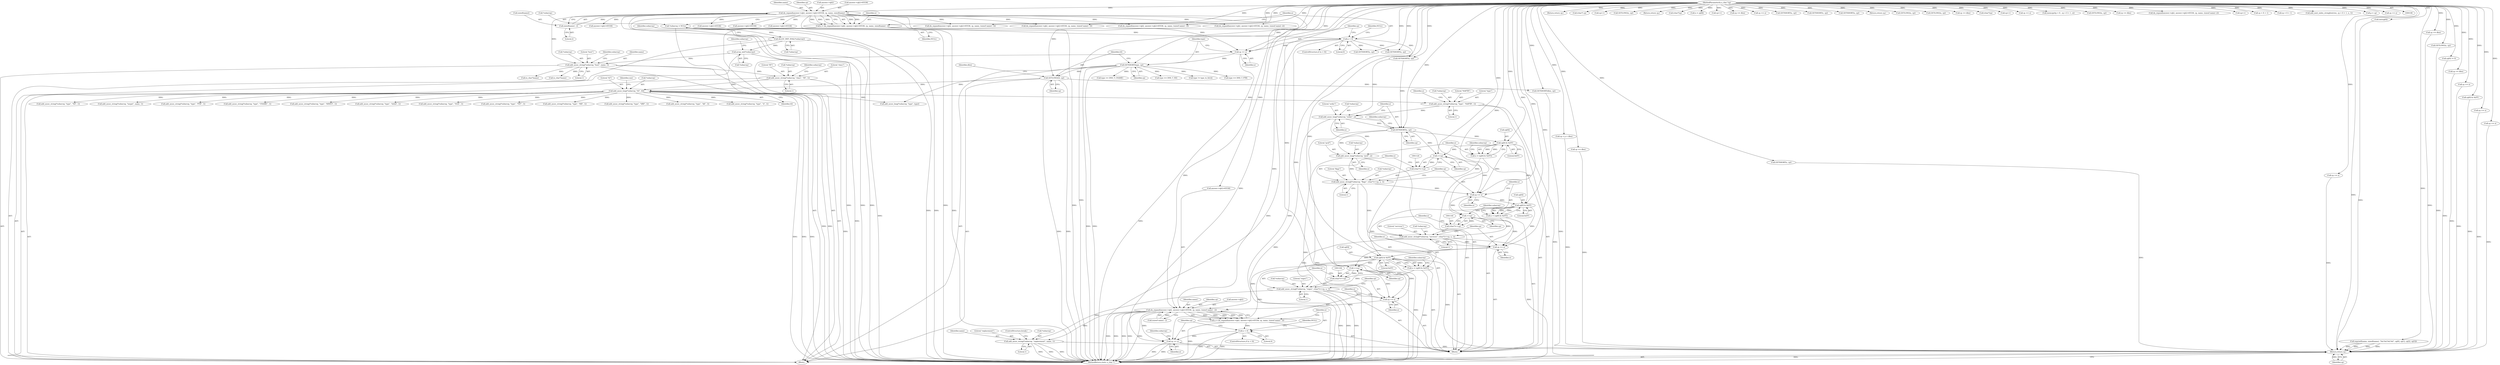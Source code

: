 digraph "0_php-src_b34d7849ed90ced9345f8ea1c59bc8d101c18468@pointer" {
"1001090" [label="(Call,add_assoc_string(*subarray, \"type\", \"NAPTR\", 1))"];
"1000211" [label="(Call,add_assoc_long(*subarray, \"ttl\", ttl))"];
"1000205" [label="(Call,add_assoc_string(*subarray, \"class\", \"IN\", 1))"];
"1000199" [label="(Call,add_assoc_string(*subarray, \"host\", name, 1))"];
"1000196" [label="(Call,array_init(*subarray))"];
"1000193" [label="(Call,ALLOC_INIT_ZVAL(*subarray))"];
"1000130" [label="(Call,*subarray = NULL)"];
"1000136" [label="(Call,dn_expand(answer->qb2, answer->qb2+65536, cp, name, sizeof(name) - 2))"];
"1000107" [label="(MethodParameterIn,u_char *cp)"];
"1000147" [label="(Call,sizeof(name) - 2)"];
"1000164" [label="(Call,GETLONG(ttl, cp))"];
"1000161" [label="(Call,GETSHORT(type, cp))"];
"1000158" [label="(Call,cp += n)"];
"1000152" [label="(Call,n < 0)"];
"1000134" [label="(Call,n = dn_expand(answer->qb2, answer->qb2+65536, cp, name, sizeof(name) - 2))"];
"1001099" [label="(Call,add_assoc_long(*subarray, \"order\", n))"];
"1001104" [label="(Call,GETSHORT(n, cp))"];
"1001107" [label="(Call,add_assoc_long(*subarray, \"pref\", n))"];
"1001119" [label="(Call,add_assoc_stringl(*subarray, \"flags\", (char*)++cp, n, 1))"];
"1001129" [label="(Call,cp += n)"];
"1001134" [label="(Call,cp[0] & 0xFF)"];
"1001132" [label="(Call,n = (cp[0] & 0xFF))"];
"1001139" [label="(Call,add_assoc_stringl(*subarray, \"services\", (char*)++cp, n, 1))"];
"1001149" [label="(Call,cp += n)"];
"1001154" [label="(Call,cp[0] & 0xFF)"];
"1001152" [label="(Call,n = (cp[0] & 0xFF))"];
"1001159" [label="(Call,add_assoc_stringl(*subarray, \"regex\", (char*)++cp, n, 1))"];
"1001169" [label="(Call,cp += n)"];
"1001174" [label="(Call,dn_expand(answer->qb2, answer->qb2+65536, cp, name, (sizeof name) - 2))"];
"1001172" [label="(Call,n = dn_expand(answer->qb2, answer->qb2+65536, cp, name, (sizeof name) - 2))"];
"1001190" [label="(Call,n < 0)"];
"1001196" [label="(Call,cp += n)"];
"1001217" [label="(Return,return cp;)"];
"1001199" [label="(Call,add_assoc_string(*subarray, \"replacement\", name, 1))"];
"1001165" [label="(Call,++cp)"];
"1001163" [label="(Call,(char*)++cp)"];
"1001145" [label="(Call,++cp)"];
"1001143" [label="(Call,(char*)++cp)"];
"1001114" [label="(Call,cp[0] & 0xFF)"];
"1001112" [label="(Call,n = (cp[0] & 0xFF))"];
"1001125" [label="(Call,++cp)"];
"1001123" [label="(Call,(char*)++cp)"];
"1000204" [label="(Literal,1)"];
"1000161" [label="(Call,GETSHORT(type, cp))"];
"1001135" [label="(Call,cp[0])"];
"1000191" [label="(Return,return cp;)"];
"1001159" [label="(Call,add_assoc_stringl(*subarray, \"regex\", (char*)++cp, n, 1))"];
"1000217" [label="(Identifier,raw)"];
"1000284" [label="(Call,GETSHORT(n, cp))"];
"1001119" [label="(Call,add_assoc_stringl(*subarray, \"flags\", (char*)++cp, n, 1))"];
"1000758" [label="(Call,(int)cp[0])"];
"1000153" [label="(Identifier,n)"];
"1000194" [label="(Call,*subarray)"];
"1001213" [label="(Call,cp += dlen)"];
"1001103" [label="(Identifier,n)"];
"1000198" [label="(Identifier,subarray)"];
"1000146" [label="(Identifier,name)"];
"1001097" [label="(Identifier,n)"];
"1000150" [label="(Literal,2)"];
"1001184" [label="(Identifier,name)"];
"1000228" [label="(Call,(char*) cp)"];
"1001132" [label="(Call,n = (cp[0] & 0xFF))"];
"1000145" [label="(Identifier,cp)"];
"1001151" [label="(Identifier,n)"];
"1001217" [label="(Return,return cp;)"];
"1001219" [label="(MethodReturn,static u_char *)"];
"1001148" [label="(Literal,1)"];
"1001191" [label="(Identifier,n)"];
"1000154" [label="(Literal,0)"];
"1001099" [label="(Call,add_assoc_long(*subarray, \"order\", n))"];
"1000151" [label="(ControlStructure,if (n < 0))"];
"1000523" [label="(Call,dn_expand(answer->qb2, answer->qb2+65536, cp, name, (sizeof name) -2))"];
"1001141" [label="(Identifier,subarray)"];
"1001106" [label="(Identifier,cp)"];
"1001091" [label="(Call,*subarray)"];
"1000375" [label="(Call,cp++)"];
"1000147" [label="(Call,sizeof(name) - 2)"];
"1000420" [label="(Call,add_assoc_string(*subarray, \"type\", \"TXT\", 1))"];
"1000619" [label="(Call,GETLONG(n, cp))"];
"1000802" [label="(Call,cp[0] != 0)"];
"1000527" [label="(Call,answer->qb2+65536)"];
"1001166" [label="(Identifier,cp)"];
"1000278" [label="(Call,add_assoc_string(*subarray, \"type\", \"MX\", 1))"];
"1000206" [label="(Call,*subarray)"];
"1001199" [label="(Call,add_assoc_string(*subarray, \"replacement\", name, 1))"];
"1001163" [label="(Call,(char*)++cp)"];
"1000603" [label="(Call,GETLONG(n, cp))"];
"1001025" [label="(Call,add_assoc_string(*subarray, \"type\", \"SRV\", 1))"];
"1000491" [label="(Call,cp += dlen)"];
"1001131" [label="(Identifier,n)"];
"1000133" [label="(Identifier,NULL)"];
"1000406" [label="(Call,cp += n)"];
"1000213" [label="(Identifier,subarray)"];
"1000137" [label="(Call,answer->qb2)"];
"1001102" [label="(Literal,\"order\")"];
"1000238" [label="(Return,return cp;)"];
"1000381" [label="(Call,(char*)cp)"];
"1001189" [label="(ControlStructure,if (n < 0))"];
"1000165" [label="(Identifier,ttl)"];
"1000159" [label="(Identifier,cp)"];
"1001167" [label="(Identifier,n)"];
"1001190" [label="(Call,n < 0)"];
"1000749" [label="(Call,add_assoc_string(*subarray, \"type\", \"A6\", 1))"];
"1001115" [label="(Call,cp[0])"];
"1000244" [label="(Call,add_assoc_string(*subarray, \"type\", \"A\", 1))"];
"1000202" [label="(Literal,\"host\")"];
"1001096" [label="(Call,GETSHORT(n, cp))"];
"1000193" [label="(Call,ALLOC_INIT_ZVAL(*subarray))"];
"1000219" [label="(Call,add_assoc_long(*subarray, \"type\", type))"];
"1001133" [label="(Identifier,n)"];
"1001100" [label="(Call,*subarray)"];
"1000306" [label="(Call,type == DNS_T_NS)"];
"1001130" [label="(Identifier,cp)"];
"1001140" [label="(Call,*subarray)"];
"1000334" [label="(Call,answer->qb2+65536)"];
"1001114" [label="(Call,cp[0] & 0xFF)"];
"1001134" [label="(Call,cp[0] & 0xFF)"];
"1001128" [label="(Literal,1)"];
"1001162" [label="(Literal,\"regex\")"];
"1001118" [label="(Literal,0xFF)"];
"1000207" [label="(Identifier,subarray)"];
"1000441" [label="(Call,n = cp[ll])"];
"1000395" [label="(Call,cp++)"];
"1001031" [label="(Call,GETSHORT(n, cp))"];
"1000167" [label="(Call,GETSHORT(dlen, cp))"];
"1000188" [label="(Call,cp += dlen)"];
"1001158" [label="(Literal,0xFF)"];
"1000996" [label="(Call,answer->qb2+65536)"];
"1001149" [label="(Call,cp += n)"];
"1000199" [label="(Call,add_assoc_string(*subarray, \"host\", name, 1))"];
"1000830" [label="(Call,cp[0] & 0xFF)"];
"1001200" [label="(Call,*subarray)"];
"1001145" [label="(Call,++cp)"];
"1000545" [label="(Call,cp += n)"];
"1001204" [label="(Literal,1)"];
"1000242" [label="(Block,)"];
"1001090" [label="(Call,add_assoc_string(*subarray, \"type\", \"NAPTR\", 1))"];
"1001126" [label="(Identifier,cp)"];
"1001154" [label="(Call,cp[0] & 0xFF)"];
"1001172" [label="(Call,n = dn_expand(answer->qb2, answer->qb2+65536, cp, name, (sizeof name) - 2))"];
"1001139" [label="(Call,add_assoc_stringl(*subarray, \"services\", (char*)++cp, n, 1))"];
"1001203" [label="(Identifier,name)"];
"1000352" [label="(Call,cp += n)"];
"1000208" [label="(Literal,\"class\")"];
"1000215" [label="(Identifier,ttl)"];
"1001047" [label="(Call,GETSHORT(n, cp))"];
"1000175" [label="(Call,type != type_to_fetch)"];
"1000166" [label="(Identifier,cp)"];
"1000889" [label="(Call,GETSHORT(s, cp))"];
"1000212" [label="(Call,*subarray)"];
"1000196" [label="(Call,array_init(*subarray))"];
"1001201" [label="(Identifier,subarray)"];
"1001198" [label="(Identifier,n)"];
"1001094" [label="(Literal,\"NAPTR\")"];
"1001039" [label="(Call,GETSHORT(n, cp))"];
"1000160" [label="(Identifier,n)"];
"1001108" [label="(Call,*subarray)"];
"1001147" [label="(Identifier,n)"];
"1001155" [label="(Call,cp[0])"];
"1001122" [label="(Literal,\"flags\")"];
"1001160" [label="(Call,*subarray)"];
"1000182" [label="(Return,return cp;)"];
"1001107" [label="(Call,add_assoc_long(*subarray, \"pref\", n))"];
"1001113" [label="(Identifier,n)"];
"1000595" [label="(Call,GETLONG(n, cp))"];
"1001061" [label="(Call,answer->qb2+65536)"];
"1001057" [label="(Call,dn_expand(answer->qb2, answer->qb2+65536, cp, name, (sizeof name) - 2))"];
"1000611" [label="(Call,GETLONG(n, cp))"];
"1001079" [label="(Call,cp += n)"];
"1001161" [label="(Identifier,subarray)"];
"1001121" [label="(Identifier,subarray)"];
"1000179" [label="(Call,cp += dlen)"];
"1000310" [label="(Call,add_assoc_string(*subarray, \"type\", \"NS\", 1))"];
"1000250" [label="(Call,snprintf(name, sizeof(name), \"%d.%d.%d.%d\", cp[0], cp[1], cp[2], cp[3]))"];
"1000355" [label="(Call,add_assoc_string(*subarray, \"target\", name, 1))"];
"1000214" [label="(Literal,\"ttl\")"];
"1001168" [label="(Literal,1)"];
"1001146" [label="(Identifier,cp)"];
"1001112" [label="(Call,n = (cp[0] & 0xFF))"];
"1000205" [label="(Call,add_assoc_string(*subarray, \"class\", \"IN\", 1))"];
"1000330" [label="(Call,dn_expand(answer->qb2, answer->qb2+65536, cp, name, (sizeof name) - 2))"];
"1001138" [label="(Literal,0xFF)"];
"1000401" [label="(Call,(char*)cp)"];
"1000764" [label="(Call,cp++)"];
"1000211" [label="(Call,add_assoc_long(*subarray, \"ttl\", ttl))"];
"1000148" [label="(Call,sizeof(name))"];
"1000113" [label="(Block,)"];
"1000162" [label="(Identifier,type)"];
"1000578" [label="(Call,cp += n)"];
"1000318" [label="(Call,type == DNS_T_PTR)"];
"1001143" [label="(Call,(char*)++cp)"];
"1001093" [label="(Literal,\"type\")"];
"1001202" [label="(Literal,\"replacement\")"];
"1000460" [label="(Call,memcpy(tp + ll , cp + ll + 1, n))"];
"1000984" [label="(Call,cp < p + dlen)"];
"1000587" [label="(Call,GETLONG(n, cp))"];
"1000294" [label="(Call,type == DNS_T_CNAME)"];
"1001129" [label="(Call,cp += n)"];
"1001171" [label="(Identifier,n)"];
"1000322" [label="(Call,add_assoc_string(*subarray, \"type\", \"PTR\", 1))"];
"1000235" [label="(Call,cp += dlen)"];
"1001153" [label="(Identifier,n)"];
"1000107" [label="(MethodParameterIn,u_char *cp)"];
"1001142" [label="(Literal,\"services\")"];
"1000135" [label="(Identifier,n)"];
"1000197" [label="(Call,*subarray)"];
"1001173" [label="(Identifier,n)"];
"1000164" [label="(Call,GETLONG(ttl, cp))"];
"1001105" [label="(Identifier,n)"];
"1000556" [label="(Call,dn_expand(answer->qb2, answer->qb2+65536, cp, name, (sizeof name) -2))"];
"1000210" [label="(Literal,1)"];
"1001110" [label="(Literal,\"pref\")"];
"1000992" [label="(Call,dn_expand(answer->qb2, answer->qb2+65536, cp, name, (sizeof name) - 2))"];
"1000273" [label="(Call,cp += dlen)"];
"1000203" [label="(Identifier,name)"];
"1000201" [label="(Identifier,subarray)"];
"1000773" [label="(Call,(u_char*)name)"];
"1001178" [label="(Call,answer->qb2+65536)"];
"1000163" [label="(Identifier,cp)"];
"1000873" [label="(Call,cp++)"];
"1000157" [label="(Identifier,NULL)"];
"1001150" [label="(Identifier,cp)"];
"1001109" [label="(Identifier,subarray)"];
"1001123" [label="(Call,(char*)++cp)"];
"1000472" [label="(Call,cp + ll + 1)"];
"1000136" [label="(Call,dn_expand(answer->qb2, answer->qb2+65536, cp, name, sizeof(name) - 2))"];
"1000644" [label="(Call,GETSHORT(s, cp))"];
"1001104" [label="(Call,GETSHORT(n, cp))"];
"1001014" [label="(Call,cp += n)"];
"1001218" [label="(Identifier,cp)"];
"1000158" [label="(Call,cp += n)"];
"1000298" [label="(Call,add_assoc_string(*subarray, \"type\", \"CNAME\", 1))"];
"1001183" [label="(Identifier,cp)"];
"1000200" [label="(Call,*subarray)"];
"1000152" [label="(Call,n < 0)"];
"1001205" [label="(ControlStructure,break;)"];
"1000209" [label="(Literal,\"IN\")"];
"1001152" [label="(Call,n = (cp[0] & 0xFF))"];
"1001127" [label="(Identifier,n)"];
"1000464" [label="(Call,cp + ll + 1)"];
"1000470" [label="(Call,add_next_index_stringl(entries, cp + ll + 1, n, 1))"];
"1001165" [label="(Call,++cp)"];
"1000363" [label="(Call,add_assoc_string(*subarray, \"type\", \"HINFO\", 1))"];
"1001111" [label="(Identifier,n)"];
"1001095" [label="(Literal,1)"];
"1001174" [label="(Call,dn_expand(answer->qb2, answer->qb2+65536, cp, name, (sizeof name) - 2))"];
"1001195" [label="(Identifier,NULL)"];
"1000746" [label="(Call,p = cp)"];
"1001170" [label="(Identifier,cp)"];
"1001120" [label="(Call,*subarray)"];
"1000386" [label="(Call,cp += n)"];
"1000130" [label="(Call,*subarray = NULL)"];
"1001169" [label="(Call,cp += n)"];
"1000140" [label="(Call,answer->qb2+65536)"];
"1001125" [label="(Call,++cp)"];
"1000134" [label="(Call,n = dn_expand(answer->qb2, answer->qb2+65536, cp, name, sizeof(name) - 2))"];
"1001175" [label="(Call,answer->qb2)"];
"1000732" [label="(Call,add_assoc_string(*subarray, \"type\", \"AAAA\", 1))"];
"1001192" [label="(Literal,0)"];
"1000515" [label="(Call,add_assoc_string(*subarray, \"type\", \"SOA\", 1))"];
"1001196" [label="(Call,cp += n)"];
"1000168" [label="(Identifier,dlen)"];
"1001197" [label="(Identifier,cp)"];
"1001185" [label="(Call,(sizeof name) - 2)"];
"1000631" [label="(Call,(u_char*)name)"];
"1000131" [label="(Call,*subarray)"];
"1001090" -> "1000242"  [label="AST: "];
"1001090" -> "1001095"  [label="CFG: "];
"1001091" -> "1001090"  [label="AST: "];
"1001093" -> "1001090"  [label="AST: "];
"1001094" -> "1001090"  [label="AST: "];
"1001095" -> "1001090"  [label="AST: "];
"1001097" -> "1001090"  [label="CFG: "];
"1001090" -> "1001219"  [label="DDG: "];
"1000211" -> "1001090"  [label="DDG: "];
"1001090" -> "1001099"  [label="DDG: "];
"1000211" -> "1000113"  [label="AST: "];
"1000211" -> "1000215"  [label="CFG: "];
"1000212" -> "1000211"  [label="AST: "];
"1000214" -> "1000211"  [label="AST: "];
"1000215" -> "1000211"  [label="AST: "];
"1000217" -> "1000211"  [label="CFG: "];
"1000211" -> "1001219"  [label="DDG: "];
"1000211" -> "1001219"  [label="DDG: "];
"1000211" -> "1001219"  [label="DDG: "];
"1000205" -> "1000211"  [label="DDG: "];
"1000164" -> "1000211"  [label="DDG: "];
"1000211" -> "1000219"  [label="DDG: "];
"1000211" -> "1000244"  [label="DDG: "];
"1000211" -> "1000278"  [label="DDG: "];
"1000211" -> "1000298"  [label="DDG: "];
"1000211" -> "1000310"  [label="DDG: "];
"1000211" -> "1000322"  [label="DDG: "];
"1000211" -> "1000355"  [label="DDG: "];
"1000211" -> "1000363"  [label="DDG: "];
"1000211" -> "1000420"  [label="DDG: "];
"1000211" -> "1000515"  [label="DDG: "];
"1000211" -> "1000732"  [label="DDG: "];
"1000211" -> "1000749"  [label="DDG: "];
"1000211" -> "1001025"  [label="DDG: "];
"1000205" -> "1000113"  [label="AST: "];
"1000205" -> "1000210"  [label="CFG: "];
"1000206" -> "1000205"  [label="AST: "];
"1000208" -> "1000205"  [label="AST: "];
"1000209" -> "1000205"  [label="AST: "];
"1000210" -> "1000205"  [label="AST: "];
"1000213" -> "1000205"  [label="CFG: "];
"1000205" -> "1001219"  [label="DDG: "];
"1000199" -> "1000205"  [label="DDG: "];
"1000199" -> "1000113"  [label="AST: "];
"1000199" -> "1000204"  [label="CFG: "];
"1000200" -> "1000199"  [label="AST: "];
"1000202" -> "1000199"  [label="AST: "];
"1000203" -> "1000199"  [label="AST: "];
"1000204" -> "1000199"  [label="AST: "];
"1000207" -> "1000199"  [label="CFG: "];
"1000199" -> "1001219"  [label="DDG: "];
"1000199" -> "1001219"  [label="DDG: "];
"1000196" -> "1000199"  [label="DDG: "];
"1000136" -> "1000199"  [label="DDG: "];
"1000199" -> "1000631"  [label="DDG: "];
"1000199" -> "1000773"  [label="DDG: "];
"1000196" -> "1000113"  [label="AST: "];
"1000196" -> "1000197"  [label="CFG: "];
"1000197" -> "1000196"  [label="AST: "];
"1000201" -> "1000196"  [label="CFG: "];
"1000196" -> "1001219"  [label="DDG: "];
"1000193" -> "1000196"  [label="DDG: "];
"1000193" -> "1000113"  [label="AST: "];
"1000193" -> "1000194"  [label="CFG: "];
"1000194" -> "1000193"  [label="AST: "];
"1000198" -> "1000193"  [label="CFG: "];
"1000193" -> "1001219"  [label="DDG: "];
"1000130" -> "1000193"  [label="DDG: "];
"1000130" -> "1000113"  [label="AST: "];
"1000130" -> "1000133"  [label="CFG: "];
"1000131" -> "1000130"  [label="AST: "];
"1000133" -> "1000130"  [label="AST: "];
"1000135" -> "1000130"  [label="CFG: "];
"1000130" -> "1001219"  [label="DDG: "];
"1000130" -> "1001219"  [label="DDG: "];
"1000136" -> "1000134"  [label="AST: "];
"1000136" -> "1000147"  [label="CFG: "];
"1000137" -> "1000136"  [label="AST: "];
"1000140" -> "1000136"  [label="AST: "];
"1000145" -> "1000136"  [label="AST: "];
"1000146" -> "1000136"  [label="AST: "];
"1000147" -> "1000136"  [label="AST: "];
"1000134" -> "1000136"  [label="CFG: "];
"1000136" -> "1001219"  [label="DDG: "];
"1000136" -> "1001219"  [label="DDG: "];
"1000136" -> "1001219"  [label="DDG: "];
"1000136" -> "1001219"  [label="DDG: "];
"1000136" -> "1001219"  [label="DDG: "];
"1000136" -> "1000134"  [label="DDG: "];
"1000136" -> "1000134"  [label="DDG: "];
"1000136" -> "1000134"  [label="DDG: "];
"1000136" -> "1000134"  [label="DDG: "];
"1000136" -> "1000134"  [label="DDG: "];
"1000107" -> "1000136"  [label="DDG: "];
"1000147" -> "1000136"  [label="DDG: "];
"1000136" -> "1000158"  [label="DDG: "];
"1000136" -> "1000330"  [label="DDG: "];
"1000136" -> "1000334"  [label="DDG: "];
"1000136" -> "1000523"  [label="DDG: "];
"1000136" -> "1000527"  [label="DDG: "];
"1000136" -> "1000992"  [label="DDG: "];
"1000136" -> "1000996"  [label="DDG: "];
"1000136" -> "1001057"  [label="DDG: "];
"1000136" -> "1001061"  [label="DDG: "];
"1000136" -> "1001174"  [label="DDG: "];
"1000136" -> "1001178"  [label="DDG: "];
"1000107" -> "1000106"  [label="AST: "];
"1000107" -> "1001219"  [label="DDG: "];
"1000107" -> "1000158"  [label="DDG: "];
"1000107" -> "1000161"  [label="DDG: "];
"1000107" -> "1000164"  [label="DDG: "];
"1000107" -> "1000167"  [label="DDG: "];
"1000107" -> "1000179"  [label="DDG: "];
"1000107" -> "1000182"  [label="DDG: "];
"1000107" -> "1000188"  [label="DDG: "];
"1000107" -> "1000191"  [label="DDG: "];
"1000107" -> "1000228"  [label="DDG: "];
"1000107" -> "1000235"  [label="DDG: "];
"1000107" -> "1000238"  [label="DDG: "];
"1000107" -> "1000250"  [label="DDG: "];
"1000107" -> "1000273"  [label="DDG: "];
"1000107" -> "1000284"  [label="DDG: "];
"1000107" -> "1000330"  [label="DDG: "];
"1000107" -> "1000352"  [label="DDG: "];
"1000107" -> "1000375"  [label="DDG: "];
"1000107" -> "1000381"  [label="DDG: "];
"1000107" -> "1000386"  [label="DDG: "];
"1000107" -> "1000395"  [label="DDG: "];
"1000107" -> "1000401"  [label="DDG: "];
"1000107" -> "1000406"  [label="DDG: "];
"1000107" -> "1000441"  [label="DDG: "];
"1000107" -> "1000460"  [label="DDG: "];
"1000107" -> "1000464"  [label="DDG: "];
"1000107" -> "1000470"  [label="DDG: "];
"1000107" -> "1000472"  [label="DDG: "];
"1000107" -> "1000491"  [label="DDG: "];
"1000107" -> "1000523"  [label="DDG: "];
"1000107" -> "1000545"  [label="DDG: "];
"1000107" -> "1000556"  [label="DDG: "];
"1000107" -> "1000578"  [label="DDG: "];
"1000107" -> "1000587"  [label="DDG: "];
"1000107" -> "1000595"  [label="DDG: "];
"1000107" -> "1000603"  [label="DDG: "];
"1000107" -> "1000611"  [label="DDG: "];
"1000107" -> "1000619"  [label="DDG: "];
"1000107" -> "1000644"  [label="DDG: "];
"1000107" -> "1000746"  [label="DDG: "];
"1000107" -> "1000758"  [label="DDG: "];
"1000107" -> "1000764"  [label="DDG: "];
"1000107" -> "1000802"  [label="DDG: "];
"1000107" -> "1000830"  [label="DDG: "];
"1000107" -> "1000873"  [label="DDG: "];
"1000107" -> "1000889"  [label="DDG: "];
"1000107" -> "1000984"  [label="DDG: "];
"1000107" -> "1000992"  [label="DDG: "];
"1000107" -> "1001014"  [label="DDG: "];
"1000107" -> "1001031"  [label="DDG: "];
"1000107" -> "1001039"  [label="DDG: "];
"1000107" -> "1001047"  [label="DDG: "];
"1000107" -> "1001057"  [label="DDG: "];
"1000107" -> "1001079"  [label="DDG: "];
"1000107" -> "1001096"  [label="DDG: "];
"1000107" -> "1001104"  [label="DDG: "];
"1000107" -> "1001114"  [label="DDG: "];
"1000107" -> "1001125"  [label="DDG: "];
"1000107" -> "1001129"  [label="DDG: "];
"1000107" -> "1001134"  [label="DDG: "];
"1000107" -> "1001145"  [label="DDG: "];
"1000107" -> "1001149"  [label="DDG: "];
"1000107" -> "1001154"  [label="DDG: "];
"1000107" -> "1001165"  [label="DDG: "];
"1000107" -> "1001169"  [label="DDG: "];
"1000107" -> "1001174"  [label="DDG: "];
"1000107" -> "1001196"  [label="DDG: "];
"1000107" -> "1001213"  [label="DDG: "];
"1000107" -> "1001217"  [label="DDG: "];
"1000147" -> "1000150"  [label="CFG: "];
"1000148" -> "1000147"  [label="AST: "];
"1000150" -> "1000147"  [label="AST: "];
"1000164" -> "1000113"  [label="AST: "];
"1000164" -> "1000166"  [label="CFG: "];
"1000165" -> "1000164"  [label="AST: "];
"1000166" -> "1000164"  [label="AST: "];
"1000168" -> "1000164"  [label="CFG: "];
"1000164" -> "1001219"  [label="DDG: "];
"1000164" -> "1001219"  [label="DDG: "];
"1000161" -> "1000164"  [label="DDG: "];
"1000164" -> "1000167"  [label="DDG: "];
"1000161" -> "1000113"  [label="AST: "];
"1000161" -> "1000163"  [label="CFG: "];
"1000162" -> "1000161"  [label="AST: "];
"1000163" -> "1000161"  [label="AST: "];
"1000165" -> "1000161"  [label="CFG: "];
"1000161" -> "1001219"  [label="DDG: "];
"1000161" -> "1001219"  [label="DDG: "];
"1000158" -> "1000161"  [label="DDG: "];
"1000161" -> "1000175"  [label="DDG: "];
"1000161" -> "1000219"  [label="DDG: "];
"1000161" -> "1000294"  [label="DDG: "];
"1000161" -> "1000306"  [label="DDG: "];
"1000161" -> "1000318"  [label="DDG: "];
"1000158" -> "1000113"  [label="AST: "];
"1000158" -> "1000160"  [label="CFG: "];
"1000159" -> "1000158"  [label="AST: "];
"1000160" -> "1000158"  [label="AST: "];
"1000162" -> "1000158"  [label="CFG: "];
"1000158" -> "1001219"  [label="DDG: "];
"1000152" -> "1000158"  [label="DDG: "];
"1000152" -> "1000151"  [label="AST: "];
"1000152" -> "1000154"  [label="CFG: "];
"1000153" -> "1000152"  [label="AST: "];
"1000154" -> "1000152"  [label="AST: "];
"1000157" -> "1000152"  [label="CFG: "];
"1000159" -> "1000152"  [label="CFG: "];
"1000152" -> "1001219"  [label="DDG: "];
"1000152" -> "1001219"  [label="DDG: "];
"1000134" -> "1000152"  [label="DDG: "];
"1000152" -> "1000284"  [label="DDG: "];
"1000152" -> "1001031"  [label="DDG: "];
"1000152" -> "1001096"  [label="DDG: "];
"1000134" -> "1000113"  [label="AST: "];
"1000135" -> "1000134"  [label="AST: "];
"1000153" -> "1000134"  [label="CFG: "];
"1000134" -> "1001219"  [label="DDG: "];
"1001099" -> "1000242"  [label="AST: "];
"1001099" -> "1001103"  [label="CFG: "];
"1001100" -> "1001099"  [label="AST: "];
"1001102" -> "1001099"  [label="AST: "];
"1001103" -> "1001099"  [label="AST: "];
"1001105" -> "1001099"  [label="CFG: "];
"1001099" -> "1001219"  [label="DDG: "];
"1001096" -> "1001099"  [label="DDG: "];
"1001099" -> "1001104"  [label="DDG: "];
"1001099" -> "1001107"  [label="DDG: "];
"1001104" -> "1000242"  [label="AST: "];
"1001104" -> "1001106"  [label="CFG: "];
"1001105" -> "1001104"  [label="AST: "];
"1001106" -> "1001104"  [label="AST: "];
"1001109" -> "1001104"  [label="CFG: "];
"1001104" -> "1001219"  [label="DDG: "];
"1001096" -> "1001104"  [label="DDG: "];
"1001104" -> "1001107"  [label="DDG: "];
"1001104" -> "1001114"  [label="DDG: "];
"1001104" -> "1001125"  [label="DDG: "];
"1001107" -> "1000242"  [label="AST: "];
"1001107" -> "1001111"  [label="CFG: "];
"1001108" -> "1001107"  [label="AST: "];
"1001110" -> "1001107"  [label="AST: "];
"1001111" -> "1001107"  [label="AST: "];
"1001113" -> "1001107"  [label="CFG: "];
"1001107" -> "1001219"  [label="DDG: "];
"1001107" -> "1001119"  [label="DDG: "];
"1001119" -> "1000242"  [label="AST: "];
"1001119" -> "1001128"  [label="CFG: "];
"1001120" -> "1001119"  [label="AST: "];
"1001122" -> "1001119"  [label="AST: "];
"1001123" -> "1001119"  [label="AST: "];
"1001127" -> "1001119"  [label="AST: "];
"1001128" -> "1001119"  [label="AST: "];
"1001130" -> "1001119"  [label="CFG: "];
"1001119" -> "1001219"  [label="DDG: "];
"1001112" -> "1001119"  [label="DDG: "];
"1001119" -> "1001129"  [label="DDG: "];
"1001119" -> "1001139"  [label="DDG: "];
"1001129" -> "1000242"  [label="AST: "];
"1001129" -> "1001131"  [label="CFG: "];
"1001130" -> "1001129"  [label="AST: "];
"1001131" -> "1001129"  [label="AST: "];
"1001133" -> "1001129"  [label="CFG: "];
"1001114" -> "1001129"  [label="DDG: "];
"1001125" -> "1001129"  [label="DDG: "];
"1001129" -> "1001134"  [label="DDG: "];
"1001129" -> "1001145"  [label="DDG: "];
"1001134" -> "1001132"  [label="AST: "];
"1001134" -> "1001138"  [label="CFG: "];
"1001135" -> "1001134"  [label="AST: "];
"1001138" -> "1001134"  [label="AST: "];
"1001132" -> "1001134"  [label="CFG: "];
"1001134" -> "1001132"  [label="DDG: "];
"1001134" -> "1001132"  [label="DDG: "];
"1001114" -> "1001134"  [label="DDG: "];
"1001134" -> "1001145"  [label="DDG: "];
"1001134" -> "1001149"  [label="DDG: "];
"1001134" -> "1001154"  [label="DDG: "];
"1001132" -> "1000242"  [label="AST: "];
"1001133" -> "1001132"  [label="AST: "];
"1001141" -> "1001132"  [label="CFG: "];
"1001132" -> "1001139"  [label="DDG: "];
"1001139" -> "1000242"  [label="AST: "];
"1001139" -> "1001148"  [label="CFG: "];
"1001140" -> "1001139"  [label="AST: "];
"1001142" -> "1001139"  [label="AST: "];
"1001143" -> "1001139"  [label="AST: "];
"1001147" -> "1001139"  [label="AST: "];
"1001148" -> "1001139"  [label="AST: "];
"1001150" -> "1001139"  [label="CFG: "];
"1001139" -> "1001219"  [label="DDG: "];
"1001139" -> "1001149"  [label="DDG: "];
"1001139" -> "1001159"  [label="DDG: "];
"1001149" -> "1000242"  [label="AST: "];
"1001149" -> "1001151"  [label="CFG: "];
"1001150" -> "1001149"  [label="AST: "];
"1001151" -> "1001149"  [label="AST: "];
"1001153" -> "1001149"  [label="CFG: "];
"1001145" -> "1001149"  [label="DDG: "];
"1001149" -> "1001154"  [label="DDG: "];
"1001149" -> "1001165"  [label="DDG: "];
"1001154" -> "1001152"  [label="AST: "];
"1001154" -> "1001158"  [label="CFG: "];
"1001155" -> "1001154"  [label="AST: "];
"1001158" -> "1001154"  [label="AST: "];
"1001152" -> "1001154"  [label="CFG: "];
"1001154" -> "1001219"  [label="DDG: "];
"1001154" -> "1001152"  [label="DDG: "];
"1001154" -> "1001152"  [label="DDG: "];
"1001154" -> "1001165"  [label="DDG: "];
"1001154" -> "1001169"  [label="DDG: "];
"1001154" -> "1001174"  [label="DDG: "];
"1001154" -> "1001196"  [label="DDG: "];
"1001154" -> "1001217"  [label="DDG: "];
"1001152" -> "1000242"  [label="AST: "];
"1001153" -> "1001152"  [label="AST: "];
"1001161" -> "1001152"  [label="CFG: "];
"1001152" -> "1001219"  [label="DDG: "];
"1001152" -> "1001159"  [label="DDG: "];
"1001159" -> "1000242"  [label="AST: "];
"1001159" -> "1001168"  [label="CFG: "];
"1001160" -> "1001159"  [label="AST: "];
"1001162" -> "1001159"  [label="AST: "];
"1001163" -> "1001159"  [label="AST: "];
"1001167" -> "1001159"  [label="AST: "];
"1001168" -> "1001159"  [label="AST: "];
"1001170" -> "1001159"  [label="CFG: "];
"1001159" -> "1001219"  [label="DDG: "];
"1001159" -> "1001219"  [label="DDG: "];
"1001159" -> "1001219"  [label="DDG: "];
"1001159" -> "1001169"  [label="DDG: "];
"1001159" -> "1001199"  [label="DDG: "];
"1001169" -> "1000242"  [label="AST: "];
"1001169" -> "1001171"  [label="CFG: "];
"1001170" -> "1001169"  [label="AST: "];
"1001171" -> "1001169"  [label="AST: "];
"1001173" -> "1001169"  [label="CFG: "];
"1001165" -> "1001169"  [label="DDG: "];
"1001169" -> "1001174"  [label="DDG: "];
"1001174" -> "1001172"  [label="AST: "];
"1001174" -> "1001185"  [label="CFG: "];
"1001175" -> "1001174"  [label="AST: "];
"1001178" -> "1001174"  [label="AST: "];
"1001183" -> "1001174"  [label="AST: "];
"1001184" -> "1001174"  [label="AST: "];
"1001185" -> "1001174"  [label="AST: "];
"1001172" -> "1001174"  [label="CFG: "];
"1001174" -> "1001219"  [label="DDG: "];
"1001174" -> "1001219"  [label="DDG: "];
"1001174" -> "1001219"  [label="DDG: "];
"1001174" -> "1001219"  [label="DDG: "];
"1001174" -> "1001219"  [label="DDG: "];
"1001174" -> "1001172"  [label="DDG: "];
"1001174" -> "1001172"  [label="DDG: "];
"1001174" -> "1001172"  [label="DDG: "];
"1001174" -> "1001172"  [label="DDG: "];
"1001174" -> "1001172"  [label="DDG: "];
"1001185" -> "1001174"  [label="DDG: "];
"1001174" -> "1001196"  [label="DDG: "];
"1001174" -> "1001199"  [label="DDG: "];
"1001172" -> "1000242"  [label="AST: "];
"1001173" -> "1001172"  [label="AST: "];
"1001191" -> "1001172"  [label="CFG: "];
"1001172" -> "1001219"  [label="DDG: "];
"1001172" -> "1001190"  [label="DDG: "];
"1001190" -> "1001189"  [label="AST: "];
"1001190" -> "1001192"  [label="CFG: "];
"1001191" -> "1001190"  [label="AST: "];
"1001192" -> "1001190"  [label="AST: "];
"1001195" -> "1001190"  [label="CFG: "];
"1001197" -> "1001190"  [label="CFG: "];
"1001190" -> "1001219"  [label="DDG: "];
"1001190" -> "1001219"  [label="DDG: "];
"1001190" -> "1001196"  [label="DDG: "];
"1001196" -> "1000242"  [label="AST: "];
"1001196" -> "1001198"  [label="CFG: "];
"1001197" -> "1001196"  [label="AST: "];
"1001198" -> "1001196"  [label="AST: "];
"1001201" -> "1001196"  [label="CFG: "];
"1001196" -> "1001219"  [label="DDG: "];
"1001196" -> "1001219"  [label="DDG: "];
"1001196" -> "1001217"  [label="DDG: "];
"1001217" -> "1000113"  [label="AST: "];
"1001217" -> "1001218"  [label="CFG: "];
"1001218" -> "1001217"  [label="AST: "];
"1001219" -> "1001217"  [label="CFG: "];
"1001217" -> "1001219"  [label="DDG: "];
"1001218" -> "1001217"  [label="DDG: "];
"1000644" -> "1001217"  [label="DDG: "];
"1000406" -> "1001217"  [label="DDG: "];
"1000250" -> "1001217"  [label="DDG: "];
"1000250" -> "1001217"  [label="DDG: "];
"1000250" -> "1001217"  [label="DDG: "];
"1000250" -> "1001217"  [label="DDG: "];
"1001213" -> "1001217"  [label="DDG: "];
"1000830" -> "1001217"  [label="DDG: "];
"1001079" -> "1001217"  [label="DDG: "];
"1000802" -> "1001217"  [label="DDG: "];
"1001014" -> "1001217"  [label="DDG: "];
"1000167" -> "1001217"  [label="DDG: "];
"1000619" -> "1001217"  [label="DDG: "];
"1000352" -> "1001217"  [label="DDG: "];
"1000758" -> "1001217"  [label="DDG: "];
"1000273" -> "1001217"  [label="DDG: "];
"1000984" -> "1001217"  [label="DDG: "];
"1000491" -> "1001217"  [label="DDG: "];
"1001199" -> "1000242"  [label="AST: "];
"1001199" -> "1001204"  [label="CFG: "];
"1001200" -> "1001199"  [label="AST: "];
"1001202" -> "1001199"  [label="AST: "];
"1001203" -> "1001199"  [label="AST: "];
"1001204" -> "1001199"  [label="AST: "];
"1001205" -> "1001199"  [label="CFG: "];
"1001199" -> "1001219"  [label="DDG: "];
"1001199" -> "1001219"  [label="DDG: "];
"1001199" -> "1001219"  [label="DDG: "];
"1001165" -> "1001163"  [label="AST: "];
"1001165" -> "1001166"  [label="CFG: "];
"1001166" -> "1001165"  [label="AST: "];
"1001163" -> "1001165"  [label="CFG: "];
"1001165" -> "1001163"  [label="DDG: "];
"1001164" -> "1001163"  [label="AST: "];
"1001167" -> "1001163"  [label="CFG: "];
"1001145" -> "1001143"  [label="AST: "];
"1001145" -> "1001146"  [label="CFG: "];
"1001146" -> "1001145"  [label="AST: "];
"1001143" -> "1001145"  [label="CFG: "];
"1001145" -> "1001143"  [label="DDG: "];
"1001144" -> "1001143"  [label="AST: "];
"1001147" -> "1001143"  [label="CFG: "];
"1001114" -> "1001112"  [label="AST: "];
"1001114" -> "1001118"  [label="CFG: "];
"1001115" -> "1001114"  [label="AST: "];
"1001118" -> "1001114"  [label="AST: "];
"1001112" -> "1001114"  [label="CFG: "];
"1001114" -> "1001112"  [label="DDG: "];
"1001114" -> "1001112"  [label="DDG: "];
"1001114" -> "1001125"  [label="DDG: "];
"1001112" -> "1000242"  [label="AST: "];
"1001113" -> "1001112"  [label="AST: "];
"1001121" -> "1001112"  [label="CFG: "];
"1001125" -> "1001123"  [label="AST: "];
"1001125" -> "1001126"  [label="CFG: "];
"1001126" -> "1001125"  [label="AST: "];
"1001123" -> "1001125"  [label="CFG: "];
"1001125" -> "1001123"  [label="DDG: "];
"1001124" -> "1001123"  [label="AST: "];
"1001127" -> "1001123"  [label="CFG: "];
}
